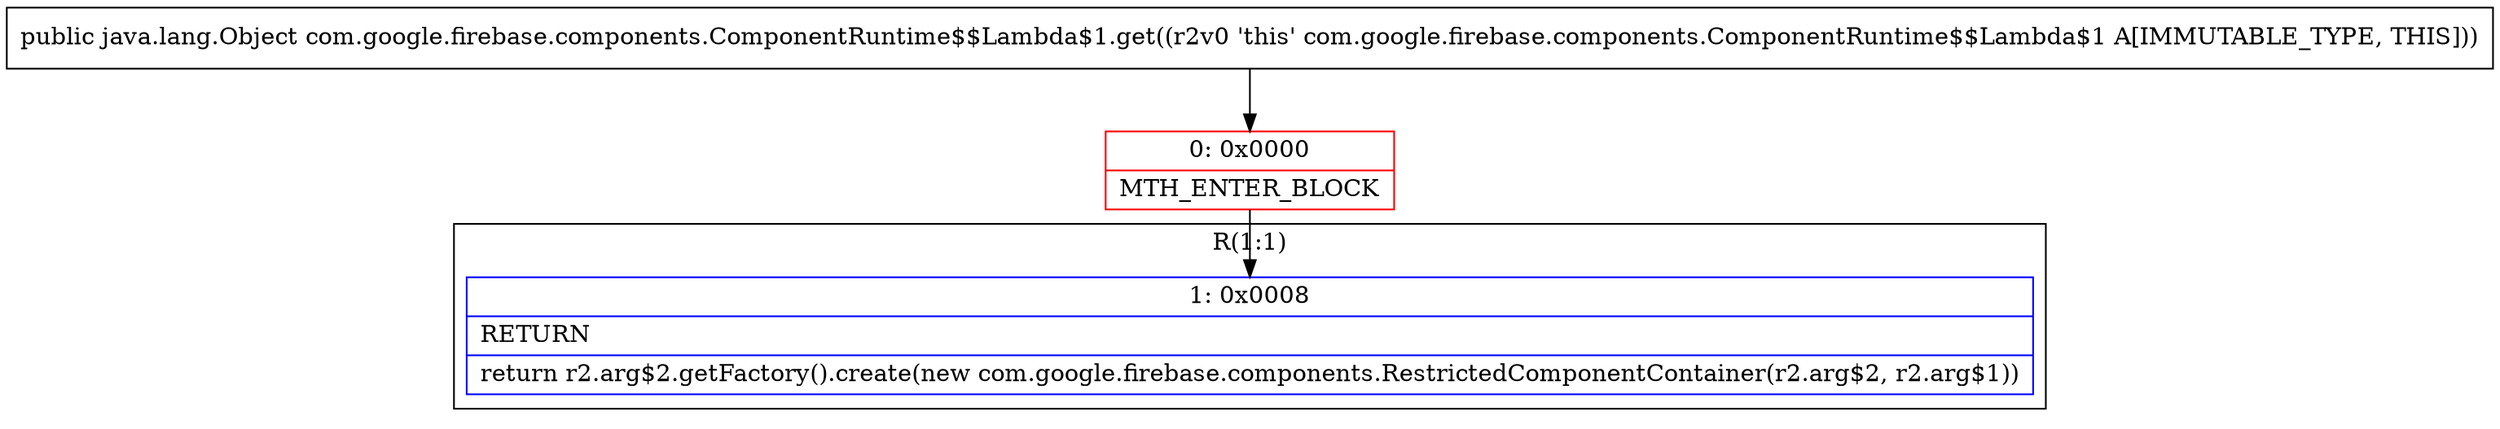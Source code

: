 digraph "CFG forcom.google.firebase.components.ComponentRuntime$$Lambda$1.get()Ljava\/lang\/Object;" {
subgraph cluster_Region_1992249537 {
label = "R(1:1)";
node [shape=record,color=blue];
Node_1 [shape=record,label="{1\:\ 0x0008|RETURN\l|return r2.arg$2.getFactory().create(new com.google.firebase.components.RestrictedComponentContainer(r2.arg$2, r2.arg$1))\l}"];
}
Node_0 [shape=record,color=red,label="{0\:\ 0x0000|MTH_ENTER_BLOCK\l}"];
MethodNode[shape=record,label="{public java.lang.Object com.google.firebase.components.ComponentRuntime$$Lambda$1.get((r2v0 'this' com.google.firebase.components.ComponentRuntime$$Lambda$1 A[IMMUTABLE_TYPE, THIS])) }"];
MethodNode -> Node_0;
Node_0 -> Node_1;
}

